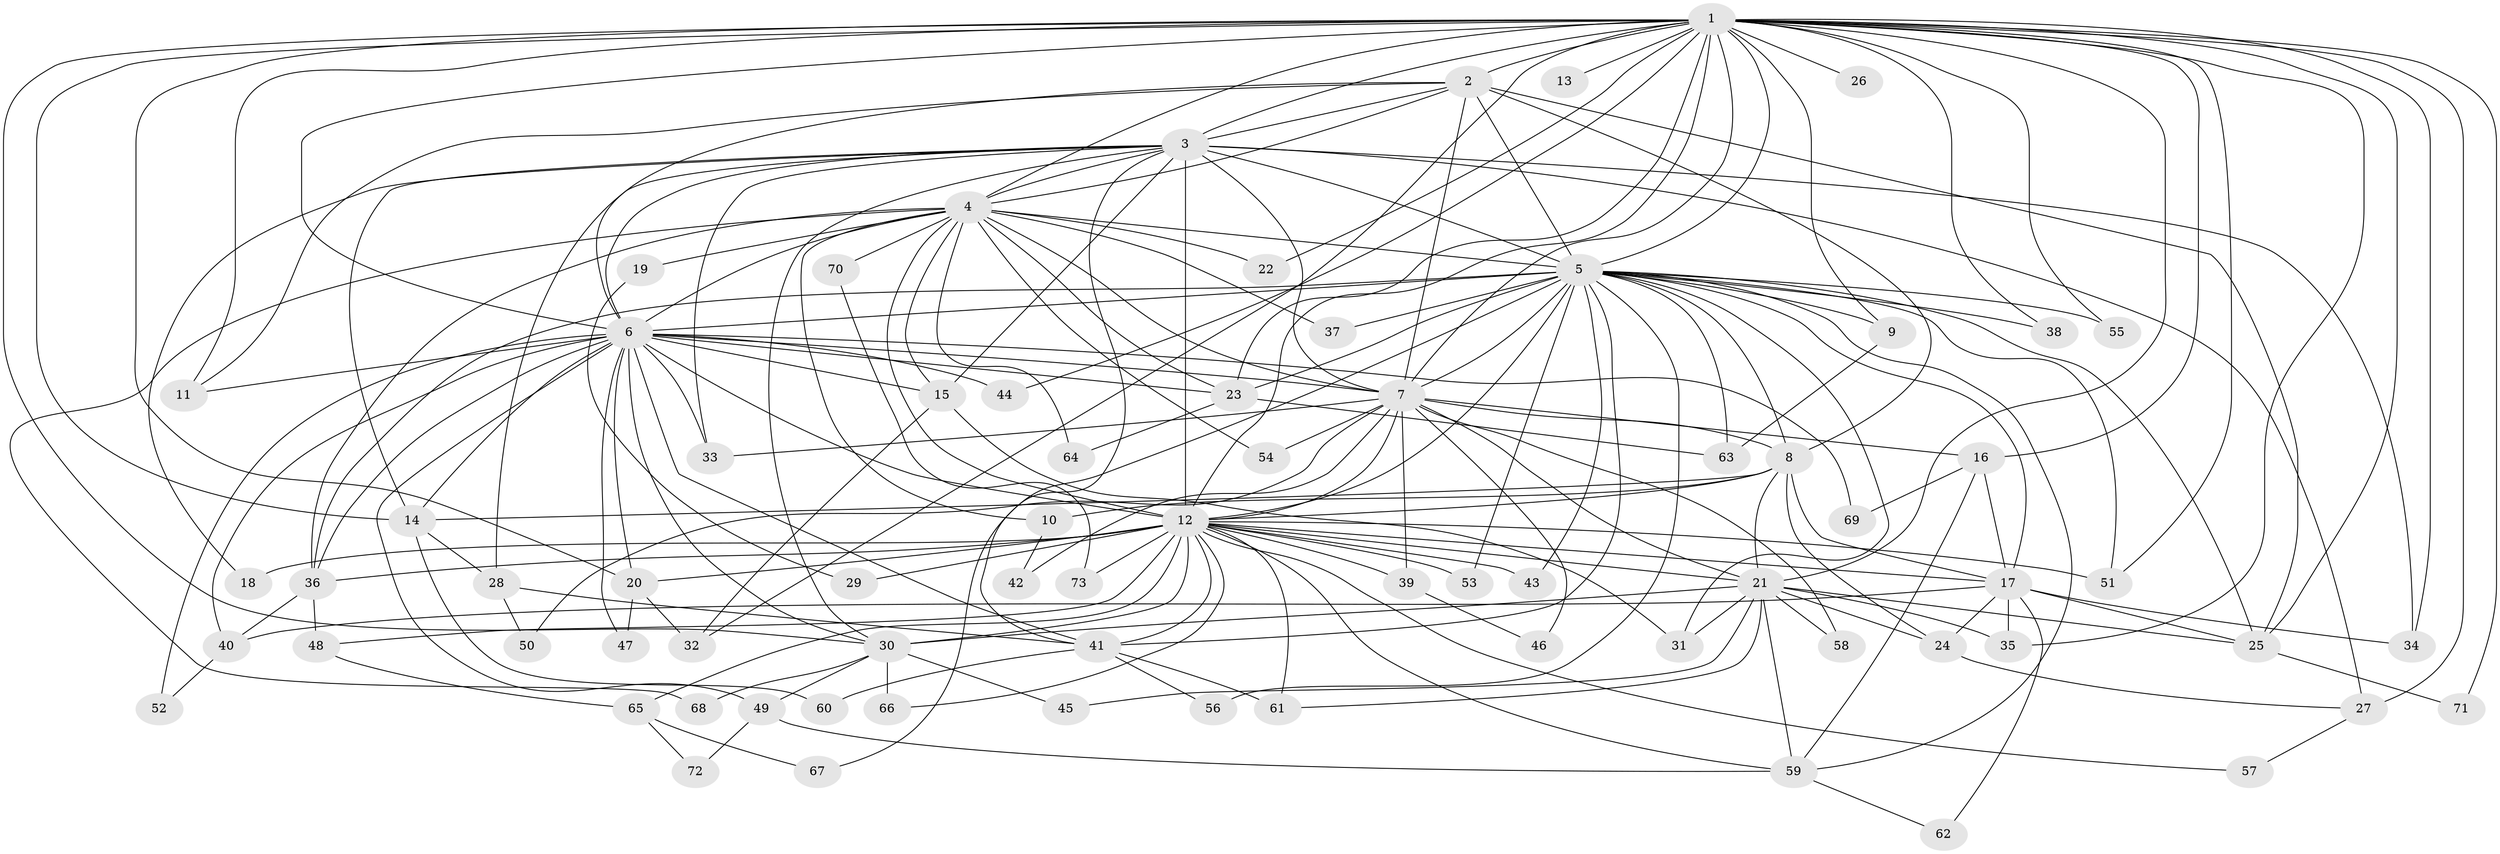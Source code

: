 // original degree distribution, {27: 0.006896551724137931, 25: 0.020689655172413793, 20: 0.006896551724137931, 36: 0.006896551724137931, 14: 0.006896551724137931, 29: 0.006896551724137931, 23: 0.006896551724137931, 15: 0.006896551724137931, 5: 0.06206896551724138, 3: 0.2206896551724138, 2: 0.5103448275862069, 4: 0.10344827586206896, 9: 0.006896551724137931, 13: 0.006896551724137931, 8: 0.006896551724137931, 6: 0.013793103448275862}
// Generated by graph-tools (version 1.1) at 2025/49/03/04/25 22:49:44]
// undirected, 73 vertices, 191 edges
graph export_dot {
  node [color=gray90,style=filled];
  1;
  2;
  3;
  4;
  5;
  6;
  7;
  8;
  9;
  10;
  11;
  12;
  13;
  14;
  15;
  16;
  17;
  18;
  19;
  20;
  21;
  22;
  23;
  24;
  25;
  26;
  27;
  28;
  29;
  30;
  31;
  32;
  33;
  34;
  35;
  36;
  37;
  38;
  39;
  40;
  41;
  42;
  43;
  44;
  45;
  46;
  47;
  48;
  49;
  50;
  51;
  52;
  53;
  54;
  55;
  56;
  57;
  58;
  59;
  60;
  61;
  62;
  63;
  64;
  65;
  66;
  67;
  68;
  69;
  70;
  71;
  72;
  73;
  1 -- 2 [weight=3.0];
  1 -- 3 [weight=4.0];
  1 -- 4 [weight=3.0];
  1 -- 5 [weight=4.0];
  1 -- 6 [weight=2.0];
  1 -- 7 [weight=2.0];
  1 -- 9 [weight=1.0];
  1 -- 11 [weight=1.0];
  1 -- 12 [weight=3.0];
  1 -- 13 [weight=1.0];
  1 -- 14 [weight=1.0];
  1 -- 16 [weight=1.0];
  1 -- 20 [weight=2.0];
  1 -- 21 [weight=2.0];
  1 -- 22 [weight=1.0];
  1 -- 23 [weight=1.0];
  1 -- 25 [weight=1.0];
  1 -- 26 [weight=2.0];
  1 -- 27 [weight=1.0];
  1 -- 30 [weight=1.0];
  1 -- 32 [weight=1.0];
  1 -- 34 [weight=1.0];
  1 -- 35 [weight=2.0];
  1 -- 38 [weight=1.0];
  1 -- 44 [weight=1.0];
  1 -- 51 [weight=1.0];
  1 -- 55 [weight=2.0];
  1 -- 71 [weight=1.0];
  2 -- 3 [weight=3.0];
  2 -- 4 [weight=1.0];
  2 -- 5 [weight=2.0];
  2 -- 6 [weight=1.0];
  2 -- 7 [weight=1.0];
  2 -- 8 [weight=8.0];
  2 -- 11 [weight=1.0];
  2 -- 25 [weight=1.0];
  3 -- 4 [weight=2.0];
  3 -- 5 [weight=4.0];
  3 -- 6 [weight=3.0];
  3 -- 7 [weight=3.0];
  3 -- 12 [weight=18.0];
  3 -- 14 [weight=1.0];
  3 -- 15 [weight=1.0];
  3 -- 18 [weight=1.0];
  3 -- 27 [weight=2.0];
  3 -- 28 [weight=1.0];
  3 -- 30 [weight=1.0];
  3 -- 33 [weight=1.0];
  3 -- 34 [weight=1.0];
  3 -- 41 [weight=1.0];
  4 -- 5 [weight=2.0];
  4 -- 6 [weight=1.0];
  4 -- 7 [weight=1.0];
  4 -- 10 [weight=1.0];
  4 -- 12 [weight=1.0];
  4 -- 15 [weight=1.0];
  4 -- 19 [weight=1.0];
  4 -- 22 [weight=1.0];
  4 -- 23 [weight=1.0];
  4 -- 36 [weight=1.0];
  4 -- 37 [weight=1.0];
  4 -- 54 [weight=1.0];
  4 -- 64 [weight=1.0];
  4 -- 68 [weight=1.0];
  4 -- 70 [weight=1.0];
  5 -- 6 [weight=2.0];
  5 -- 7 [weight=2.0];
  5 -- 8 [weight=1.0];
  5 -- 9 [weight=1.0];
  5 -- 12 [weight=1.0];
  5 -- 17 [weight=1.0];
  5 -- 23 [weight=1.0];
  5 -- 25 [weight=1.0];
  5 -- 31 [weight=1.0];
  5 -- 36 [weight=1.0];
  5 -- 37 [weight=1.0];
  5 -- 38 [weight=1.0];
  5 -- 41 [weight=1.0];
  5 -- 43 [weight=1.0];
  5 -- 51 [weight=1.0];
  5 -- 53 [weight=1.0];
  5 -- 55 [weight=1.0];
  5 -- 56 [weight=1.0];
  5 -- 59 [weight=1.0];
  5 -- 63 [weight=1.0];
  5 -- 67 [weight=1.0];
  6 -- 7 [weight=2.0];
  6 -- 11 [weight=1.0];
  6 -- 12 [weight=3.0];
  6 -- 14 [weight=1.0];
  6 -- 15 [weight=1.0];
  6 -- 20 [weight=1.0];
  6 -- 23 [weight=1.0];
  6 -- 30 [weight=1.0];
  6 -- 33 [weight=1.0];
  6 -- 36 [weight=1.0];
  6 -- 40 [weight=1.0];
  6 -- 41 [weight=1.0];
  6 -- 44 [weight=1.0];
  6 -- 47 [weight=1.0];
  6 -- 49 [weight=1.0];
  6 -- 52 [weight=1.0];
  6 -- 69 [weight=1.0];
  7 -- 8 [weight=3.0];
  7 -- 12 [weight=1.0];
  7 -- 16 [weight=1.0];
  7 -- 21 [weight=1.0];
  7 -- 33 [weight=1.0];
  7 -- 39 [weight=1.0];
  7 -- 42 [weight=1.0];
  7 -- 46 [weight=1.0];
  7 -- 50 [weight=1.0];
  7 -- 54 [weight=1.0];
  7 -- 58 [weight=1.0];
  8 -- 10 [weight=1.0];
  8 -- 12 [weight=1.0];
  8 -- 14 [weight=1.0];
  8 -- 17 [weight=1.0];
  8 -- 21 [weight=2.0];
  8 -- 24 [weight=1.0];
  9 -- 63 [weight=1.0];
  10 -- 42 [weight=1.0];
  12 -- 17 [weight=1.0];
  12 -- 18 [weight=1.0];
  12 -- 20 [weight=1.0];
  12 -- 21 [weight=2.0];
  12 -- 29 [weight=1.0];
  12 -- 30 [weight=1.0];
  12 -- 36 [weight=1.0];
  12 -- 39 [weight=1.0];
  12 -- 41 [weight=1.0];
  12 -- 43 [weight=1.0];
  12 -- 48 [weight=1.0];
  12 -- 51 [weight=1.0];
  12 -- 53 [weight=1.0];
  12 -- 57 [weight=1.0];
  12 -- 59 [weight=2.0];
  12 -- 61 [weight=1.0];
  12 -- 65 [weight=1.0];
  12 -- 66 [weight=1.0];
  12 -- 73 [weight=1.0];
  14 -- 28 [weight=1.0];
  14 -- 60 [weight=1.0];
  15 -- 31 [weight=1.0];
  15 -- 32 [weight=1.0];
  16 -- 17 [weight=1.0];
  16 -- 59 [weight=1.0];
  16 -- 69 [weight=1.0];
  17 -- 24 [weight=1.0];
  17 -- 25 [weight=1.0];
  17 -- 34 [weight=1.0];
  17 -- 35 [weight=1.0];
  17 -- 40 [weight=1.0];
  17 -- 62 [weight=1.0];
  19 -- 29 [weight=1.0];
  20 -- 32 [weight=1.0];
  20 -- 47 [weight=1.0];
  21 -- 24 [weight=1.0];
  21 -- 25 [weight=1.0];
  21 -- 30 [weight=1.0];
  21 -- 31 [weight=2.0];
  21 -- 35 [weight=1.0];
  21 -- 45 [weight=1.0];
  21 -- 58 [weight=1.0];
  21 -- 59 [weight=1.0];
  21 -- 61 [weight=1.0];
  23 -- 63 [weight=1.0];
  23 -- 64 [weight=1.0];
  24 -- 27 [weight=1.0];
  25 -- 71 [weight=1.0];
  27 -- 57 [weight=1.0];
  28 -- 41 [weight=1.0];
  28 -- 50 [weight=1.0];
  30 -- 45 [weight=1.0];
  30 -- 49 [weight=1.0];
  30 -- 66 [weight=1.0];
  30 -- 68 [weight=1.0];
  36 -- 40 [weight=1.0];
  36 -- 48 [weight=1.0];
  39 -- 46 [weight=1.0];
  40 -- 52 [weight=1.0];
  41 -- 56 [weight=1.0];
  41 -- 60 [weight=1.0];
  41 -- 61 [weight=1.0];
  48 -- 65 [weight=1.0];
  49 -- 59 [weight=1.0];
  49 -- 72 [weight=1.0];
  59 -- 62 [weight=1.0];
  65 -- 67 [weight=1.0];
  65 -- 72 [weight=1.0];
  70 -- 73 [weight=1.0];
}
